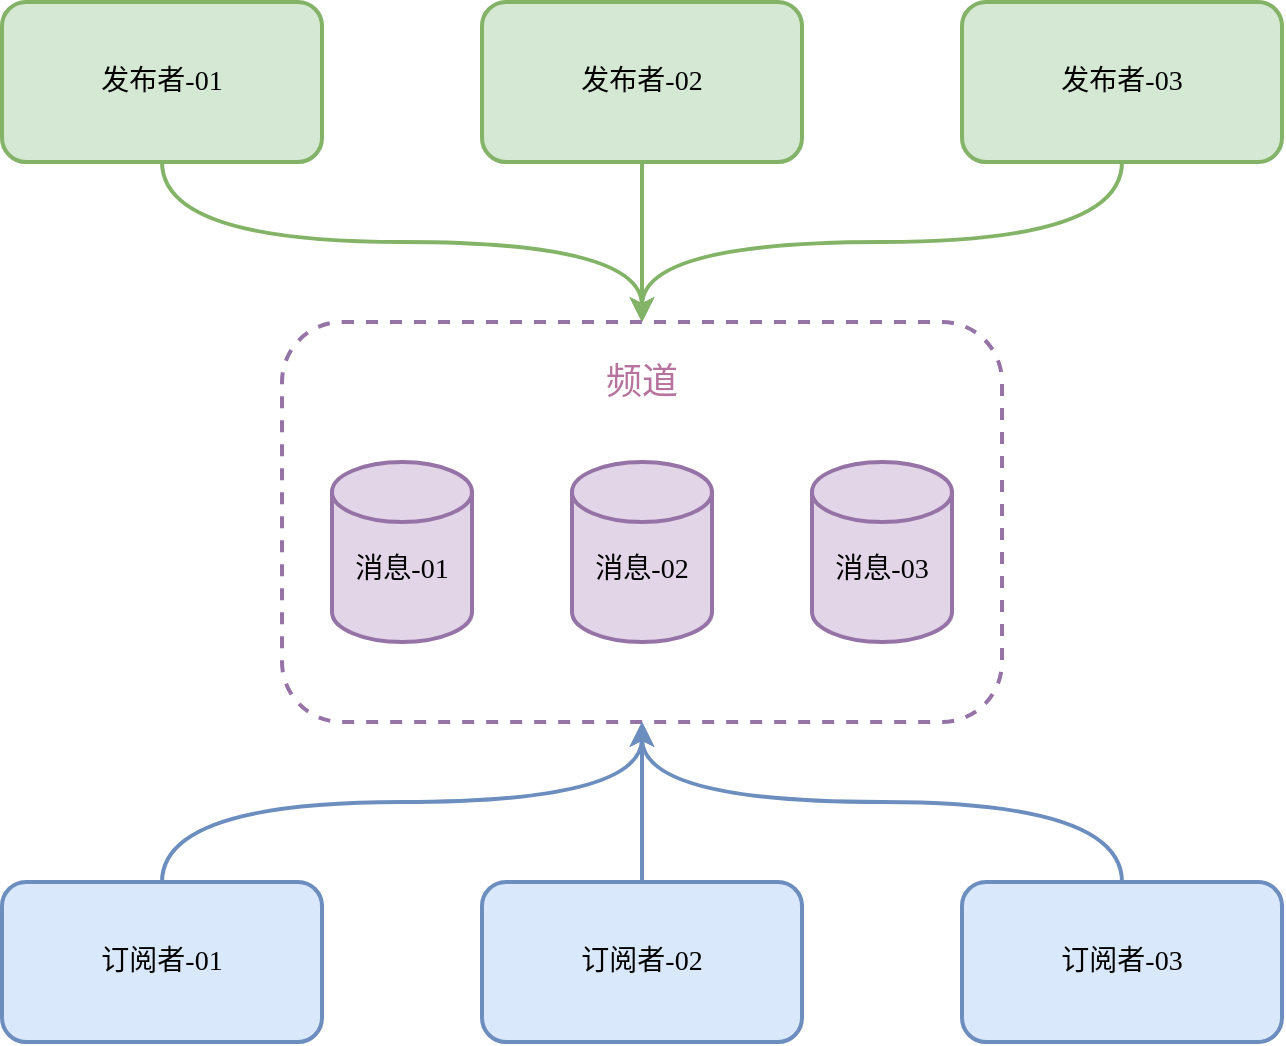 <mxfile version="13.6.2" type="device"><diagram id="jyqbctYZLXDMh-bDhSbo" name="第 1 页"><mxGraphModel dx="1088" dy="872" grid="1" gridSize="10" guides="1" tooltips="1" connect="1" arrows="1" fold="1" page="1" pageScale="1" pageWidth="827" pageHeight="1169" math="0" shadow="0"><root><mxCell id="0"/><mxCell id="1" parent="0"/><mxCell id="xq7ZjNcMbdNAOOAyuFif-25" style="edgeStyle=orthogonalEdgeStyle;curved=1;rounded=0;orthogonalLoop=1;jettySize=auto;html=1;entryX=0.5;entryY=0;entryDx=0;entryDy=0;strokeWidth=2;fontFamily=Comic Sans MS;fontSize=18;fillColor=#d5e8d4;strokeColor=#82b366;" edge="1" parent="1" source="xq7ZjNcMbdNAOOAyuFif-1" target="xq7ZjNcMbdNAOOAyuFif-5"><mxGeometry relative="1" as="geometry"/></mxCell><mxCell id="xq7ZjNcMbdNAOOAyuFif-1" value="发布者-01" style="rounded=1;whiteSpace=wrap;html=1;strokeWidth=2;fontSize=14;fontFamily=Comic Sans MS;fillColor=#d5e8d4;strokeColor=#82b366;" vertex="1" parent="1"><mxGeometry x="80" y="40" width="160" height="80" as="geometry"/></mxCell><mxCell id="xq7ZjNcMbdNAOOAyuFif-18" style="edgeStyle=orthogonalEdgeStyle;curved=1;rounded=0;orthogonalLoop=1;jettySize=auto;html=1;entryX=0.5;entryY=0;entryDx=0;entryDy=0;fontFamily=Comic Sans MS;fontSize=18;strokeWidth=2;fillColor=#d5e8d4;strokeColor=#82b366;" edge="1" parent="1" source="xq7ZjNcMbdNAOOAyuFif-2" target="xq7ZjNcMbdNAOOAyuFif-5"><mxGeometry relative="1" as="geometry"/></mxCell><mxCell id="xq7ZjNcMbdNAOOAyuFif-2" value="发布者-02" style="rounded=1;whiteSpace=wrap;html=1;strokeWidth=2;fontSize=14;fontFamily=Comic Sans MS;fillColor=#d5e8d4;strokeColor=#82b366;" vertex="1" parent="1"><mxGeometry x="320" y="40" width="160" height="80" as="geometry"/></mxCell><mxCell id="xq7ZjNcMbdNAOOAyuFif-24" style="edgeStyle=orthogonalEdgeStyle;curved=1;rounded=0;orthogonalLoop=1;jettySize=auto;html=1;entryX=0.5;entryY=0;entryDx=0;entryDy=0;strokeWidth=2;fontFamily=Comic Sans MS;fontSize=18;fillColor=#d5e8d4;strokeColor=#82b366;" edge="1" parent="1" source="xq7ZjNcMbdNAOOAyuFif-3" target="xq7ZjNcMbdNAOOAyuFif-5"><mxGeometry relative="1" as="geometry"/></mxCell><mxCell id="xq7ZjNcMbdNAOOAyuFif-3" value="发布者-03" style="rounded=1;whiteSpace=wrap;html=1;strokeWidth=2;fontSize=14;fontFamily=Comic Sans MS;fillColor=#d5e8d4;strokeColor=#82b366;" vertex="1" parent="1"><mxGeometry x="560" y="40" width="160" height="80" as="geometry"/></mxCell><mxCell id="xq7ZjNcMbdNAOOAyuFif-5" value="" style="rounded=1;whiteSpace=wrap;html=1;strokeWidth=2;fontFamily=Comic Sans MS;fontSize=14;dashed=1;strokeColor=#9673a6;fillColor=none;" vertex="1" parent="1"><mxGeometry x="220" y="200" width="360" height="200" as="geometry"/></mxCell><mxCell id="xq7ZjNcMbdNAOOAyuFif-7" value="&lt;br&gt;消息-01" style="shape=cylinder2;whiteSpace=wrap;html=1;boundedLbl=1;backgroundOutline=1;size=15;strokeWidth=2;fillColor=#e1d5e7;fontFamily=Comic Sans MS;fontSize=14;strokeColor=#9673a6;" vertex="1" parent="1"><mxGeometry x="245" y="270" width="70" height="90" as="geometry"/></mxCell><mxCell id="xq7ZjNcMbdNAOOAyuFif-8" value="&lt;br&gt;消息-02" style="shape=cylinder2;whiteSpace=wrap;html=1;boundedLbl=1;backgroundOutline=1;size=15;strokeWidth=2;fillColor=#e1d5e7;fontFamily=Comic Sans MS;fontSize=14;strokeColor=#9673a6;" vertex="1" parent="1"><mxGeometry x="365" y="270" width="70" height="90" as="geometry"/></mxCell><mxCell id="xq7ZjNcMbdNAOOAyuFif-9" value="&lt;br&gt;消息-03" style="shape=cylinder2;whiteSpace=wrap;html=1;boundedLbl=1;backgroundOutline=1;size=15;strokeWidth=2;fillColor=#e1d5e7;fontFamily=Comic Sans MS;fontSize=14;strokeColor=#9673a6;" vertex="1" parent="1"><mxGeometry x="485" y="270" width="70" height="90" as="geometry"/></mxCell><mxCell id="xq7ZjNcMbdNAOOAyuFif-10" value="频道" style="text;html=1;align=center;verticalAlign=middle;whiteSpace=wrap;rounded=0;fontFamily=Comic Sans MS;fontSize=18;fontColor=#B5739D;" vertex="1" parent="1"><mxGeometry x="380" y="220" width="40" height="20" as="geometry"/></mxCell><mxCell id="xq7ZjNcMbdNAOOAyuFif-14" style="edgeStyle=orthogonalEdgeStyle;rounded=0;orthogonalLoop=1;jettySize=auto;html=1;fontFamily=Comic Sans MS;fontSize=18;curved=1;strokeWidth=2;fillColor=#dae8fc;strokeColor=#6c8ebf;" edge="1" parent="1" source="xq7ZjNcMbdNAOOAyuFif-11" target="xq7ZjNcMbdNAOOAyuFif-5"><mxGeometry relative="1" as="geometry"/></mxCell><mxCell id="xq7ZjNcMbdNAOOAyuFif-11" value="订阅者-01" style="rounded=1;whiteSpace=wrap;html=1;strokeWidth=2;fontSize=14;fontFamily=Comic Sans MS;fillColor=#dae8fc;strokeColor=#6c8ebf;" vertex="1" parent="1"><mxGeometry x="80" y="480" width="160" height="80" as="geometry"/></mxCell><mxCell id="xq7ZjNcMbdNAOOAyuFif-23" style="edgeStyle=orthogonalEdgeStyle;curved=1;rounded=0;orthogonalLoop=1;jettySize=auto;html=1;entryX=0.5;entryY=1;entryDx=0;entryDy=0;strokeWidth=2;fontFamily=Comic Sans MS;fontSize=18;fillColor=#dae8fc;strokeColor=#6c8ebf;" edge="1" parent="1" source="xq7ZjNcMbdNAOOAyuFif-12" target="xq7ZjNcMbdNAOOAyuFif-5"><mxGeometry relative="1" as="geometry"/></mxCell><mxCell id="xq7ZjNcMbdNAOOAyuFif-12" value="订阅者-02" style="rounded=1;whiteSpace=wrap;html=1;strokeWidth=2;fontSize=14;fontFamily=Comic Sans MS;fillColor=#dae8fc;strokeColor=#6c8ebf;" vertex="1" parent="1"><mxGeometry x="320" y="480" width="160" height="80" as="geometry"/></mxCell><mxCell id="xq7ZjNcMbdNAOOAyuFif-16" style="edgeStyle=orthogonalEdgeStyle;curved=1;rounded=0;orthogonalLoop=1;jettySize=auto;html=1;entryX=0.5;entryY=1;entryDx=0;entryDy=0;fontFamily=Comic Sans MS;fontSize=18;strokeWidth=2;fillColor=#dae8fc;strokeColor=#6c8ebf;" edge="1" parent="1" source="xq7ZjNcMbdNAOOAyuFif-13" target="xq7ZjNcMbdNAOOAyuFif-5"><mxGeometry relative="1" as="geometry"/></mxCell><mxCell id="xq7ZjNcMbdNAOOAyuFif-13" value="订阅者-03" style="rounded=1;whiteSpace=wrap;html=1;strokeWidth=2;fontSize=14;fontFamily=Comic Sans MS;fillColor=#dae8fc;strokeColor=#6c8ebf;" vertex="1" parent="1"><mxGeometry x="560" y="480" width="160" height="80" as="geometry"/></mxCell></root></mxGraphModel></diagram></mxfile>